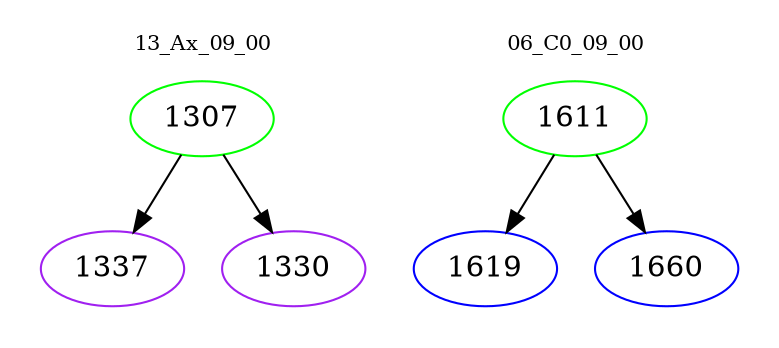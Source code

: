 digraph{
subgraph cluster_0 {
color = white
label = "13_Ax_09_00";
fontsize=10;
T0_1307 [label="1307", color="green"]
T0_1307 -> T0_1337 [color="black"]
T0_1337 [label="1337", color="purple"]
T0_1307 -> T0_1330 [color="black"]
T0_1330 [label="1330", color="purple"]
}
subgraph cluster_1 {
color = white
label = "06_C0_09_00";
fontsize=10;
T1_1611 [label="1611", color="green"]
T1_1611 -> T1_1619 [color="black"]
T1_1619 [label="1619", color="blue"]
T1_1611 -> T1_1660 [color="black"]
T1_1660 [label="1660", color="blue"]
}
}
